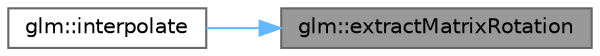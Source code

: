 digraph "glm::extractMatrixRotation"
{
 // LATEX_PDF_SIZE
  bgcolor="transparent";
  edge [fontname=Helvetica,fontsize=10,labelfontname=Helvetica,labelfontsize=10];
  node [fontname=Helvetica,fontsize=10,shape=box,height=0.2,width=0.4];
  rankdir="RL";
  Node1 [id="Node000001",label="glm::extractMatrixRotation",height=0.2,width=0.4,color="gray40", fillcolor="grey60", style="filled", fontcolor="black",tooltip=" "];
  Node1 -> Node2 [id="edge3_Node000001_Node000002",dir="back",color="steelblue1",style="solid",tooltip=" "];
  Node2 [id="Node000002",label="glm::interpolate",height=0.2,width=0.4,color="grey40", fillcolor="white", style="filled",URL="$group__gtx__matrix__interpolation.html#ga95fb9868c6106bc8f47b2d195f5667b3",tooltip=" "];
}
